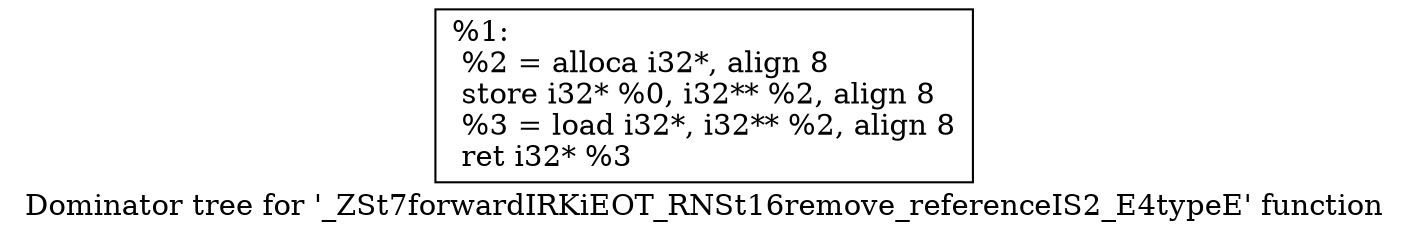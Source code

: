 digraph "Dominator tree for '_ZSt7forwardIRKiEOT_RNSt16remove_referenceIS2_E4typeE' function" {
	label="Dominator tree for '_ZSt7forwardIRKiEOT_RNSt16remove_referenceIS2_E4typeE' function";

	Node0x1471880 [shape=record,label="{%1:\l  %2 = alloca i32*, align 8\l  store i32* %0, i32** %2, align 8\l  %3 = load i32*, i32** %2, align 8\l  ret i32* %3\l}"];
}
